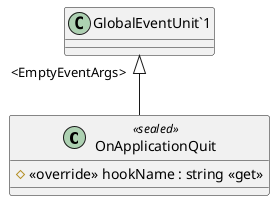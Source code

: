 @startuml
class OnApplicationQuit <<sealed>> {
    # <<override>> hookName : string <<get>>
}
"GlobalEventUnit`1" "<EmptyEventArgs>" <|-- OnApplicationQuit
@enduml
